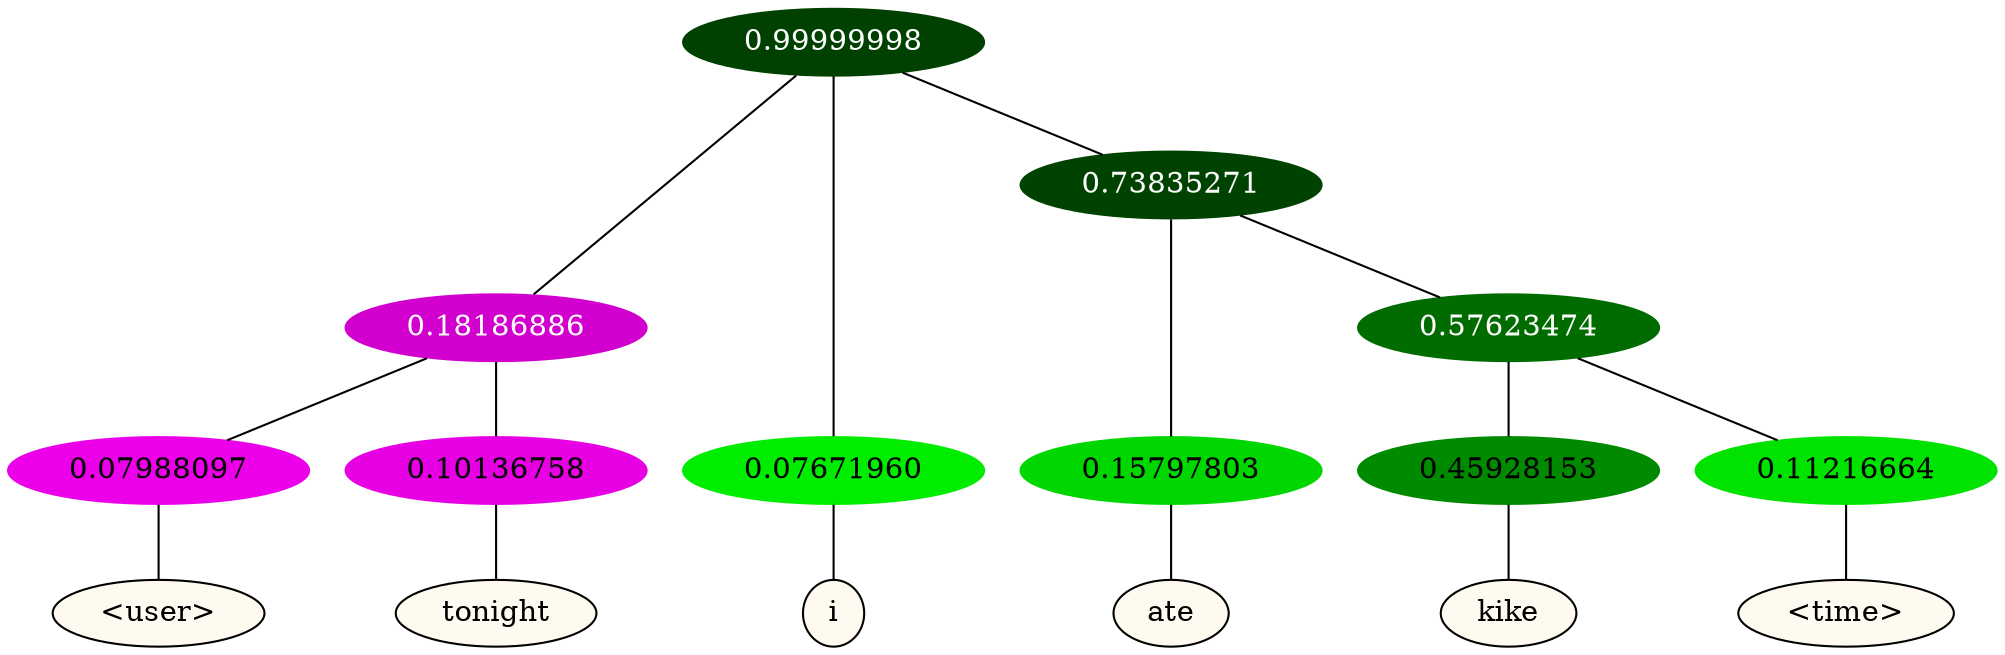 graph {
	node [format=png height=0.15 nodesep=0.001 ordering=out overlap=prism overlap_scaling=0.01 ranksep=0.001 ratio=0.2 style=filled width=0.15]
	{
		rank=same
		a_w_4 [label="\<user\>" color=black fillcolor=floralwhite style="filled,solid"]
		a_w_5 [label=tonight color=black fillcolor=floralwhite style="filled,solid"]
		a_w_2 [label=i color=black fillcolor=floralwhite style="filled,solid"]
		a_w_6 [label=ate color=black fillcolor=floralwhite style="filled,solid"]
		a_w_8 [label=kike color=black fillcolor=floralwhite style="filled,solid"]
		a_w_9 [label="\<time\>" color=black fillcolor=floralwhite style="filled,solid"]
	}
	a_n_4 -- a_w_4
	a_n_5 -- a_w_5
	a_n_2 -- a_w_2
	a_n_6 -- a_w_6
	a_n_8 -- a_w_8
	a_n_9 -- a_w_9
	{
		rank=same
		a_n_4 [label=0.07988097 color="0.835 1.000 0.920" fontcolor=black]
		a_n_5 [label=0.10136758 color="0.835 1.000 0.899" fontcolor=black]
		a_n_2 [label=0.07671960 color="0.334 1.000 0.923" fontcolor=black]
		a_n_6 [label=0.15797803 color="0.334 1.000 0.842" fontcolor=black]
		a_n_8 [label=0.45928153 color="0.334 1.000 0.541" fontcolor=black]
		a_n_9 [label=0.11216664 color="0.334 1.000 0.888" fontcolor=black]
	}
	a_n_0 [label=0.99999998 color="0.334 1.000 0.250" fontcolor=grey99]
	a_n_1 [label=0.18186886 color="0.835 1.000 0.818" fontcolor=grey99]
	a_n_0 -- a_n_1
	a_n_0 -- a_n_2
	a_n_3 [label=0.73835271 color="0.334 1.000 0.262" fontcolor=grey99]
	a_n_0 -- a_n_3
	a_n_1 -- a_n_4
	a_n_1 -- a_n_5
	a_n_3 -- a_n_6
	a_n_7 [label=0.57623474 color="0.334 1.000 0.424" fontcolor=grey99]
	a_n_3 -- a_n_7
	a_n_7 -- a_n_8
	a_n_7 -- a_n_9
}
